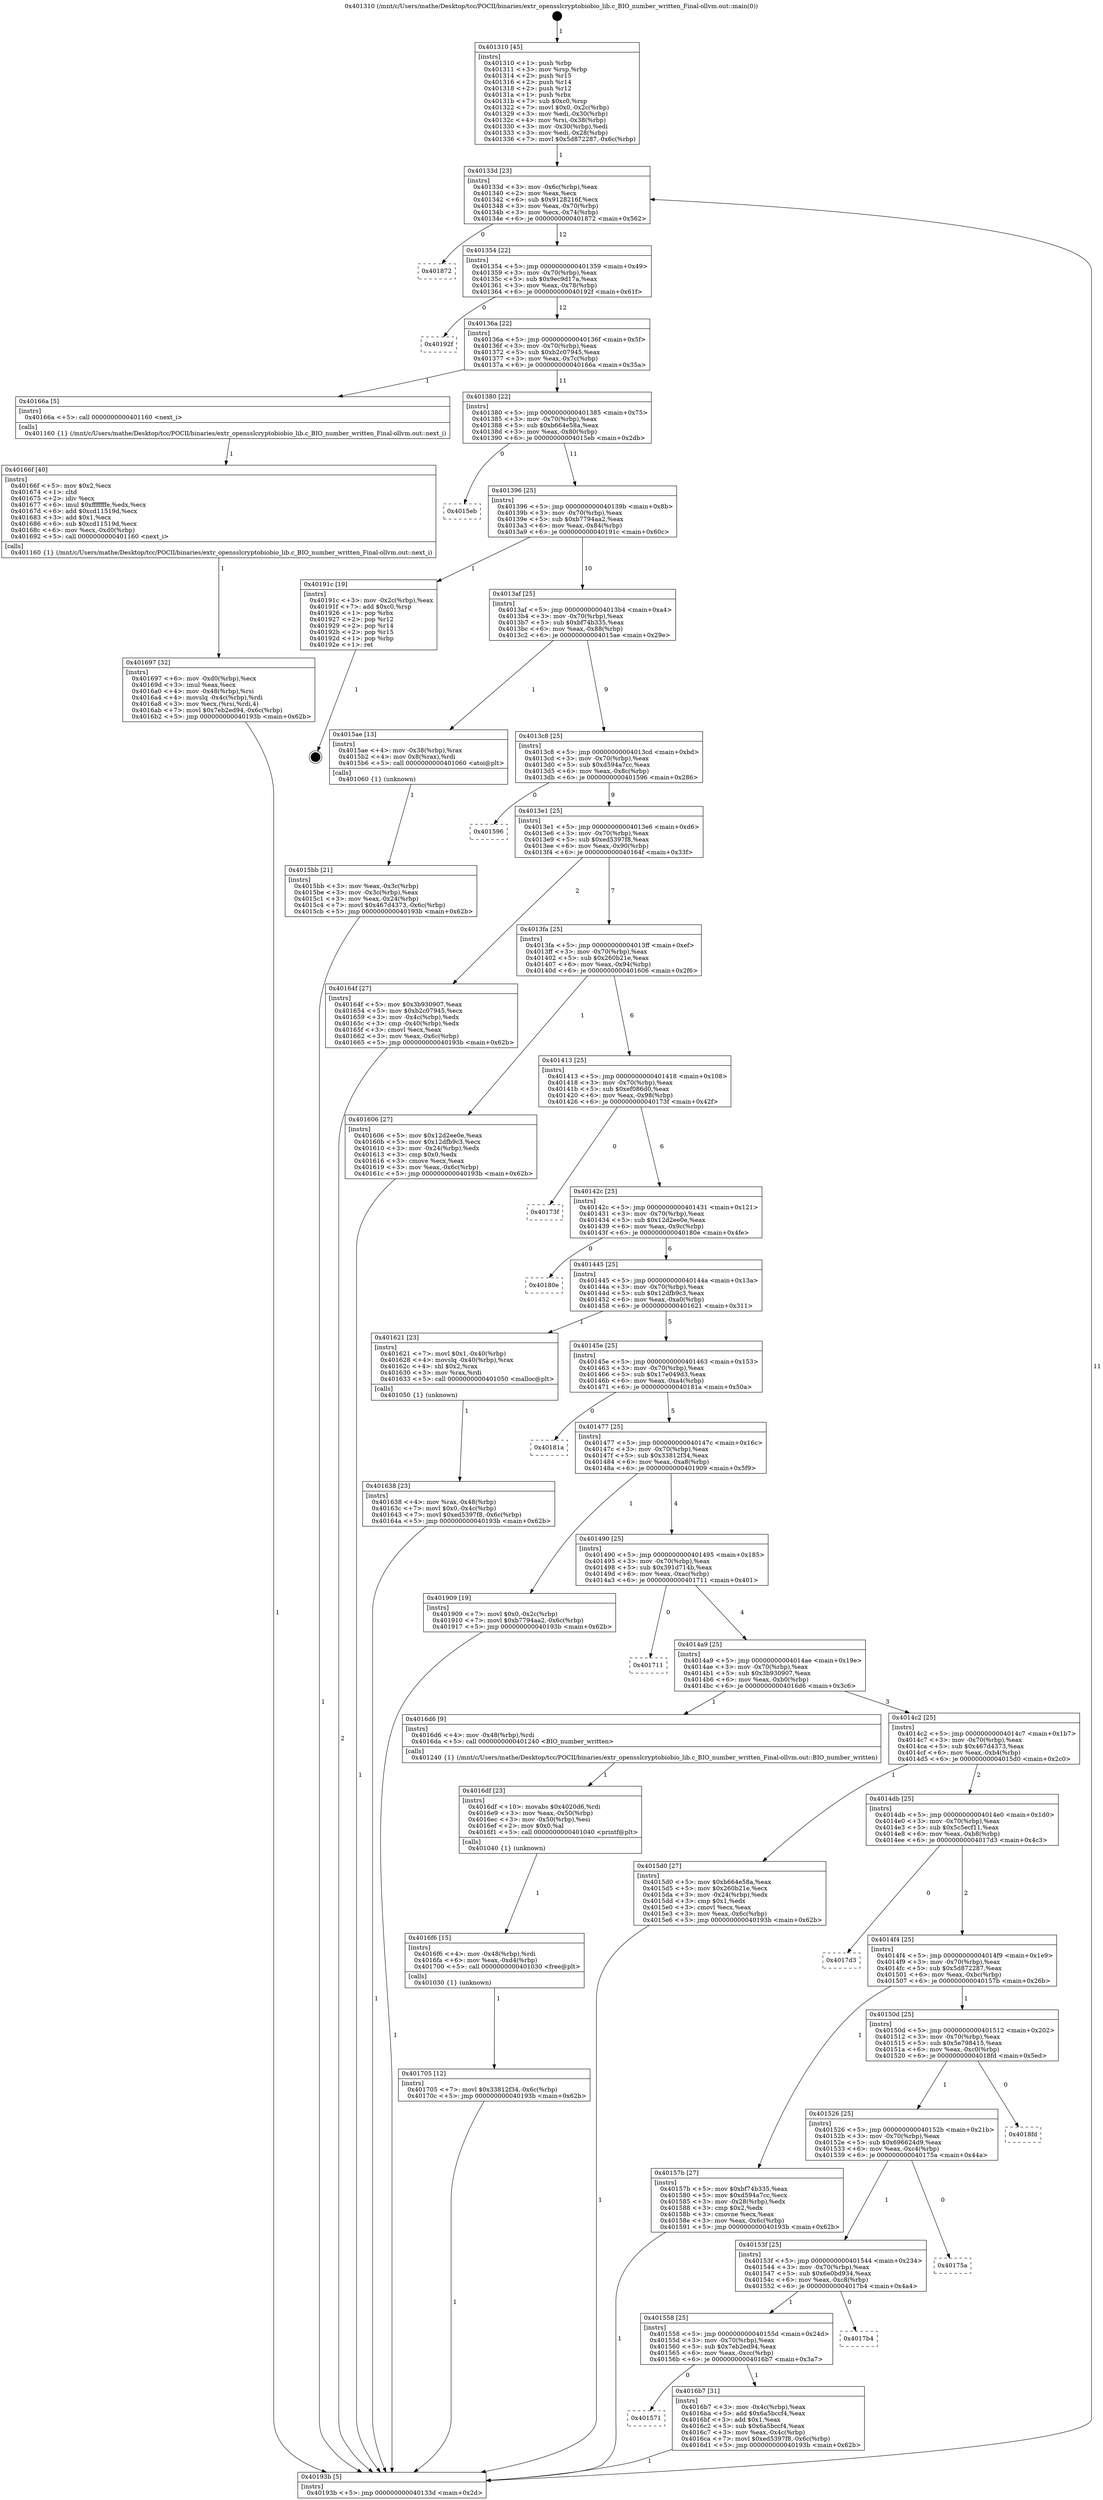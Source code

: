 digraph "0x401310" {
  label = "0x401310 (/mnt/c/Users/mathe/Desktop/tcc/POCII/binaries/extr_opensslcryptobiobio_lib.c_BIO_number_written_Final-ollvm.out::main(0))"
  labelloc = "t"
  node[shape=record]

  Entry [label="",width=0.3,height=0.3,shape=circle,fillcolor=black,style=filled]
  "0x40133d" [label="{
     0x40133d [23]\l
     | [instrs]\l
     &nbsp;&nbsp;0x40133d \<+3\>: mov -0x6c(%rbp),%eax\l
     &nbsp;&nbsp;0x401340 \<+2\>: mov %eax,%ecx\l
     &nbsp;&nbsp;0x401342 \<+6\>: sub $0x9128216f,%ecx\l
     &nbsp;&nbsp;0x401348 \<+3\>: mov %eax,-0x70(%rbp)\l
     &nbsp;&nbsp;0x40134b \<+3\>: mov %ecx,-0x74(%rbp)\l
     &nbsp;&nbsp;0x40134e \<+6\>: je 0000000000401872 \<main+0x562\>\l
  }"]
  "0x401872" [label="{
     0x401872\l
  }", style=dashed]
  "0x401354" [label="{
     0x401354 [22]\l
     | [instrs]\l
     &nbsp;&nbsp;0x401354 \<+5\>: jmp 0000000000401359 \<main+0x49\>\l
     &nbsp;&nbsp;0x401359 \<+3\>: mov -0x70(%rbp),%eax\l
     &nbsp;&nbsp;0x40135c \<+5\>: sub $0x9ec9d17a,%eax\l
     &nbsp;&nbsp;0x401361 \<+3\>: mov %eax,-0x78(%rbp)\l
     &nbsp;&nbsp;0x401364 \<+6\>: je 000000000040192f \<main+0x61f\>\l
  }"]
  Exit [label="",width=0.3,height=0.3,shape=circle,fillcolor=black,style=filled,peripheries=2]
  "0x40192f" [label="{
     0x40192f\l
  }", style=dashed]
  "0x40136a" [label="{
     0x40136a [22]\l
     | [instrs]\l
     &nbsp;&nbsp;0x40136a \<+5\>: jmp 000000000040136f \<main+0x5f\>\l
     &nbsp;&nbsp;0x40136f \<+3\>: mov -0x70(%rbp),%eax\l
     &nbsp;&nbsp;0x401372 \<+5\>: sub $0xb2c07945,%eax\l
     &nbsp;&nbsp;0x401377 \<+3\>: mov %eax,-0x7c(%rbp)\l
     &nbsp;&nbsp;0x40137a \<+6\>: je 000000000040166a \<main+0x35a\>\l
  }"]
  "0x401705" [label="{
     0x401705 [12]\l
     | [instrs]\l
     &nbsp;&nbsp;0x401705 \<+7\>: movl $0x33812f34,-0x6c(%rbp)\l
     &nbsp;&nbsp;0x40170c \<+5\>: jmp 000000000040193b \<main+0x62b\>\l
  }"]
  "0x40166a" [label="{
     0x40166a [5]\l
     | [instrs]\l
     &nbsp;&nbsp;0x40166a \<+5\>: call 0000000000401160 \<next_i\>\l
     | [calls]\l
     &nbsp;&nbsp;0x401160 \{1\} (/mnt/c/Users/mathe/Desktop/tcc/POCII/binaries/extr_opensslcryptobiobio_lib.c_BIO_number_written_Final-ollvm.out::next_i)\l
  }"]
  "0x401380" [label="{
     0x401380 [22]\l
     | [instrs]\l
     &nbsp;&nbsp;0x401380 \<+5\>: jmp 0000000000401385 \<main+0x75\>\l
     &nbsp;&nbsp;0x401385 \<+3\>: mov -0x70(%rbp),%eax\l
     &nbsp;&nbsp;0x401388 \<+5\>: sub $0xb664e58a,%eax\l
     &nbsp;&nbsp;0x40138d \<+3\>: mov %eax,-0x80(%rbp)\l
     &nbsp;&nbsp;0x401390 \<+6\>: je 00000000004015eb \<main+0x2db\>\l
  }"]
  "0x4016f6" [label="{
     0x4016f6 [15]\l
     | [instrs]\l
     &nbsp;&nbsp;0x4016f6 \<+4\>: mov -0x48(%rbp),%rdi\l
     &nbsp;&nbsp;0x4016fa \<+6\>: mov %eax,-0xd4(%rbp)\l
     &nbsp;&nbsp;0x401700 \<+5\>: call 0000000000401030 \<free@plt\>\l
     | [calls]\l
     &nbsp;&nbsp;0x401030 \{1\} (unknown)\l
  }"]
  "0x4015eb" [label="{
     0x4015eb\l
  }", style=dashed]
  "0x401396" [label="{
     0x401396 [25]\l
     | [instrs]\l
     &nbsp;&nbsp;0x401396 \<+5\>: jmp 000000000040139b \<main+0x8b\>\l
     &nbsp;&nbsp;0x40139b \<+3\>: mov -0x70(%rbp),%eax\l
     &nbsp;&nbsp;0x40139e \<+5\>: sub $0xb7794aa2,%eax\l
     &nbsp;&nbsp;0x4013a3 \<+6\>: mov %eax,-0x84(%rbp)\l
     &nbsp;&nbsp;0x4013a9 \<+6\>: je 000000000040191c \<main+0x60c\>\l
  }"]
  "0x4016df" [label="{
     0x4016df [23]\l
     | [instrs]\l
     &nbsp;&nbsp;0x4016df \<+10\>: movabs $0x4020d6,%rdi\l
     &nbsp;&nbsp;0x4016e9 \<+3\>: mov %eax,-0x50(%rbp)\l
     &nbsp;&nbsp;0x4016ec \<+3\>: mov -0x50(%rbp),%esi\l
     &nbsp;&nbsp;0x4016ef \<+2\>: mov $0x0,%al\l
     &nbsp;&nbsp;0x4016f1 \<+5\>: call 0000000000401040 \<printf@plt\>\l
     | [calls]\l
     &nbsp;&nbsp;0x401040 \{1\} (unknown)\l
  }"]
  "0x40191c" [label="{
     0x40191c [19]\l
     | [instrs]\l
     &nbsp;&nbsp;0x40191c \<+3\>: mov -0x2c(%rbp),%eax\l
     &nbsp;&nbsp;0x40191f \<+7\>: add $0xc0,%rsp\l
     &nbsp;&nbsp;0x401926 \<+1\>: pop %rbx\l
     &nbsp;&nbsp;0x401927 \<+2\>: pop %r12\l
     &nbsp;&nbsp;0x401929 \<+2\>: pop %r14\l
     &nbsp;&nbsp;0x40192b \<+2\>: pop %r15\l
     &nbsp;&nbsp;0x40192d \<+1\>: pop %rbp\l
     &nbsp;&nbsp;0x40192e \<+1\>: ret\l
  }"]
  "0x4013af" [label="{
     0x4013af [25]\l
     | [instrs]\l
     &nbsp;&nbsp;0x4013af \<+5\>: jmp 00000000004013b4 \<main+0xa4\>\l
     &nbsp;&nbsp;0x4013b4 \<+3\>: mov -0x70(%rbp),%eax\l
     &nbsp;&nbsp;0x4013b7 \<+5\>: sub $0xbf74b335,%eax\l
     &nbsp;&nbsp;0x4013bc \<+6\>: mov %eax,-0x88(%rbp)\l
     &nbsp;&nbsp;0x4013c2 \<+6\>: je 00000000004015ae \<main+0x29e\>\l
  }"]
  "0x401571" [label="{
     0x401571\l
  }", style=dashed]
  "0x4015ae" [label="{
     0x4015ae [13]\l
     | [instrs]\l
     &nbsp;&nbsp;0x4015ae \<+4\>: mov -0x38(%rbp),%rax\l
     &nbsp;&nbsp;0x4015b2 \<+4\>: mov 0x8(%rax),%rdi\l
     &nbsp;&nbsp;0x4015b6 \<+5\>: call 0000000000401060 \<atoi@plt\>\l
     | [calls]\l
     &nbsp;&nbsp;0x401060 \{1\} (unknown)\l
  }"]
  "0x4013c8" [label="{
     0x4013c8 [25]\l
     | [instrs]\l
     &nbsp;&nbsp;0x4013c8 \<+5\>: jmp 00000000004013cd \<main+0xbd\>\l
     &nbsp;&nbsp;0x4013cd \<+3\>: mov -0x70(%rbp),%eax\l
     &nbsp;&nbsp;0x4013d0 \<+5\>: sub $0xd594a7cc,%eax\l
     &nbsp;&nbsp;0x4013d5 \<+6\>: mov %eax,-0x8c(%rbp)\l
     &nbsp;&nbsp;0x4013db \<+6\>: je 0000000000401596 \<main+0x286\>\l
  }"]
  "0x4016b7" [label="{
     0x4016b7 [31]\l
     | [instrs]\l
     &nbsp;&nbsp;0x4016b7 \<+3\>: mov -0x4c(%rbp),%eax\l
     &nbsp;&nbsp;0x4016ba \<+5\>: add $0x6a5bccf4,%eax\l
     &nbsp;&nbsp;0x4016bf \<+3\>: add $0x1,%eax\l
     &nbsp;&nbsp;0x4016c2 \<+5\>: sub $0x6a5bccf4,%eax\l
     &nbsp;&nbsp;0x4016c7 \<+3\>: mov %eax,-0x4c(%rbp)\l
     &nbsp;&nbsp;0x4016ca \<+7\>: movl $0xed5397f8,-0x6c(%rbp)\l
     &nbsp;&nbsp;0x4016d1 \<+5\>: jmp 000000000040193b \<main+0x62b\>\l
  }"]
  "0x401596" [label="{
     0x401596\l
  }", style=dashed]
  "0x4013e1" [label="{
     0x4013e1 [25]\l
     | [instrs]\l
     &nbsp;&nbsp;0x4013e1 \<+5\>: jmp 00000000004013e6 \<main+0xd6\>\l
     &nbsp;&nbsp;0x4013e6 \<+3\>: mov -0x70(%rbp),%eax\l
     &nbsp;&nbsp;0x4013e9 \<+5\>: sub $0xed5397f8,%eax\l
     &nbsp;&nbsp;0x4013ee \<+6\>: mov %eax,-0x90(%rbp)\l
     &nbsp;&nbsp;0x4013f4 \<+6\>: je 000000000040164f \<main+0x33f\>\l
  }"]
  "0x401558" [label="{
     0x401558 [25]\l
     | [instrs]\l
     &nbsp;&nbsp;0x401558 \<+5\>: jmp 000000000040155d \<main+0x24d\>\l
     &nbsp;&nbsp;0x40155d \<+3\>: mov -0x70(%rbp),%eax\l
     &nbsp;&nbsp;0x401560 \<+5\>: sub $0x7eb2ed94,%eax\l
     &nbsp;&nbsp;0x401565 \<+6\>: mov %eax,-0xcc(%rbp)\l
     &nbsp;&nbsp;0x40156b \<+6\>: je 00000000004016b7 \<main+0x3a7\>\l
  }"]
  "0x40164f" [label="{
     0x40164f [27]\l
     | [instrs]\l
     &nbsp;&nbsp;0x40164f \<+5\>: mov $0x3b930907,%eax\l
     &nbsp;&nbsp;0x401654 \<+5\>: mov $0xb2c07945,%ecx\l
     &nbsp;&nbsp;0x401659 \<+3\>: mov -0x4c(%rbp),%edx\l
     &nbsp;&nbsp;0x40165c \<+3\>: cmp -0x40(%rbp),%edx\l
     &nbsp;&nbsp;0x40165f \<+3\>: cmovl %ecx,%eax\l
     &nbsp;&nbsp;0x401662 \<+3\>: mov %eax,-0x6c(%rbp)\l
     &nbsp;&nbsp;0x401665 \<+5\>: jmp 000000000040193b \<main+0x62b\>\l
  }"]
  "0x4013fa" [label="{
     0x4013fa [25]\l
     | [instrs]\l
     &nbsp;&nbsp;0x4013fa \<+5\>: jmp 00000000004013ff \<main+0xef\>\l
     &nbsp;&nbsp;0x4013ff \<+3\>: mov -0x70(%rbp),%eax\l
     &nbsp;&nbsp;0x401402 \<+5\>: sub $0x260b21e,%eax\l
     &nbsp;&nbsp;0x401407 \<+6\>: mov %eax,-0x94(%rbp)\l
     &nbsp;&nbsp;0x40140d \<+6\>: je 0000000000401606 \<main+0x2f6\>\l
  }"]
  "0x4017b4" [label="{
     0x4017b4\l
  }", style=dashed]
  "0x401606" [label="{
     0x401606 [27]\l
     | [instrs]\l
     &nbsp;&nbsp;0x401606 \<+5\>: mov $0x12d2ee0e,%eax\l
     &nbsp;&nbsp;0x40160b \<+5\>: mov $0x12dfb9c3,%ecx\l
     &nbsp;&nbsp;0x401610 \<+3\>: mov -0x24(%rbp),%edx\l
     &nbsp;&nbsp;0x401613 \<+3\>: cmp $0x0,%edx\l
     &nbsp;&nbsp;0x401616 \<+3\>: cmove %ecx,%eax\l
     &nbsp;&nbsp;0x401619 \<+3\>: mov %eax,-0x6c(%rbp)\l
     &nbsp;&nbsp;0x40161c \<+5\>: jmp 000000000040193b \<main+0x62b\>\l
  }"]
  "0x401413" [label="{
     0x401413 [25]\l
     | [instrs]\l
     &nbsp;&nbsp;0x401413 \<+5\>: jmp 0000000000401418 \<main+0x108\>\l
     &nbsp;&nbsp;0x401418 \<+3\>: mov -0x70(%rbp),%eax\l
     &nbsp;&nbsp;0x40141b \<+5\>: sub $0xef086d0,%eax\l
     &nbsp;&nbsp;0x401420 \<+6\>: mov %eax,-0x98(%rbp)\l
     &nbsp;&nbsp;0x401426 \<+6\>: je 000000000040173f \<main+0x42f\>\l
  }"]
  "0x40153f" [label="{
     0x40153f [25]\l
     | [instrs]\l
     &nbsp;&nbsp;0x40153f \<+5\>: jmp 0000000000401544 \<main+0x234\>\l
     &nbsp;&nbsp;0x401544 \<+3\>: mov -0x70(%rbp),%eax\l
     &nbsp;&nbsp;0x401547 \<+5\>: sub $0x6e0bd934,%eax\l
     &nbsp;&nbsp;0x40154c \<+6\>: mov %eax,-0xc8(%rbp)\l
     &nbsp;&nbsp;0x401552 \<+6\>: je 00000000004017b4 \<main+0x4a4\>\l
  }"]
  "0x40173f" [label="{
     0x40173f\l
  }", style=dashed]
  "0x40142c" [label="{
     0x40142c [25]\l
     | [instrs]\l
     &nbsp;&nbsp;0x40142c \<+5\>: jmp 0000000000401431 \<main+0x121\>\l
     &nbsp;&nbsp;0x401431 \<+3\>: mov -0x70(%rbp),%eax\l
     &nbsp;&nbsp;0x401434 \<+5\>: sub $0x12d2ee0e,%eax\l
     &nbsp;&nbsp;0x401439 \<+6\>: mov %eax,-0x9c(%rbp)\l
     &nbsp;&nbsp;0x40143f \<+6\>: je 000000000040180e \<main+0x4fe\>\l
  }"]
  "0x40175a" [label="{
     0x40175a\l
  }", style=dashed]
  "0x40180e" [label="{
     0x40180e\l
  }", style=dashed]
  "0x401445" [label="{
     0x401445 [25]\l
     | [instrs]\l
     &nbsp;&nbsp;0x401445 \<+5\>: jmp 000000000040144a \<main+0x13a\>\l
     &nbsp;&nbsp;0x40144a \<+3\>: mov -0x70(%rbp),%eax\l
     &nbsp;&nbsp;0x40144d \<+5\>: sub $0x12dfb9c3,%eax\l
     &nbsp;&nbsp;0x401452 \<+6\>: mov %eax,-0xa0(%rbp)\l
     &nbsp;&nbsp;0x401458 \<+6\>: je 0000000000401621 \<main+0x311\>\l
  }"]
  "0x401526" [label="{
     0x401526 [25]\l
     | [instrs]\l
     &nbsp;&nbsp;0x401526 \<+5\>: jmp 000000000040152b \<main+0x21b\>\l
     &nbsp;&nbsp;0x40152b \<+3\>: mov -0x70(%rbp),%eax\l
     &nbsp;&nbsp;0x40152e \<+5\>: sub $0x696624d9,%eax\l
     &nbsp;&nbsp;0x401533 \<+6\>: mov %eax,-0xc4(%rbp)\l
     &nbsp;&nbsp;0x401539 \<+6\>: je 000000000040175a \<main+0x44a\>\l
  }"]
  "0x401621" [label="{
     0x401621 [23]\l
     | [instrs]\l
     &nbsp;&nbsp;0x401621 \<+7\>: movl $0x1,-0x40(%rbp)\l
     &nbsp;&nbsp;0x401628 \<+4\>: movslq -0x40(%rbp),%rax\l
     &nbsp;&nbsp;0x40162c \<+4\>: shl $0x2,%rax\l
     &nbsp;&nbsp;0x401630 \<+3\>: mov %rax,%rdi\l
     &nbsp;&nbsp;0x401633 \<+5\>: call 0000000000401050 \<malloc@plt\>\l
     | [calls]\l
     &nbsp;&nbsp;0x401050 \{1\} (unknown)\l
  }"]
  "0x40145e" [label="{
     0x40145e [25]\l
     | [instrs]\l
     &nbsp;&nbsp;0x40145e \<+5\>: jmp 0000000000401463 \<main+0x153\>\l
     &nbsp;&nbsp;0x401463 \<+3\>: mov -0x70(%rbp),%eax\l
     &nbsp;&nbsp;0x401466 \<+5\>: sub $0x17e049d3,%eax\l
     &nbsp;&nbsp;0x40146b \<+6\>: mov %eax,-0xa4(%rbp)\l
     &nbsp;&nbsp;0x401471 \<+6\>: je 000000000040181a \<main+0x50a\>\l
  }"]
  "0x4018fd" [label="{
     0x4018fd\l
  }", style=dashed]
  "0x40181a" [label="{
     0x40181a\l
  }", style=dashed]
  "0x401477" [label="{
     0x401477 [25]\l
     | [instrs]\l
     &nbsp;&nbsp;0x401477 \<+5\>: jmp 000000000040147c \<main+0x16c\>\l
     &nbsp;&nbsp;0x40147c \<+3\>: mov -0x70(%rbp),%eax\l
     &nbsp;&nbsp;0x40147f \<+5\>: sub $0x33812f34,%eax\l
     &nbsp;&nbsp;0x401484 \<+6\>: mov %eax,-0xa8(%rbp)\l
     &nbsp;&nbsp;0x40148a \<+6\>: je 0000000000401909 \<main+0x5f9\>\l
  }"]
  "0x401697" [label="{
     0x401697 [32]\l
     | [instrs]\l
     &nbsp;&nbsp;0x401697 \<+6\>: mov -0xd0(%rbp),%ecx\l
     &nbsp;&nbsp;0x40169d \<+3\>: imul %eax,%ecx\l
     &nbsp;&nbsp;0x4016a0 \<+4\>: mov -0x48(%rbp),%rsi\l
     &nbsp;&nbsp;0x4016a4 \<+4\>: movslq -0x4c(%rbp),%rdi\l
     &nbsp;&nbsp;0x4016a8 \<+3\>: mov %ecx,(%rsi,%rdi,4)\l
     &nbsp;&nbsp;0x4016ab \<+7\>: movl $0x7eb2ed94,-0x6c(%rbp)\l
     &nbsp;&nbsp;0x4016b2 \<+5\>: jmp 000000000040193b \<main+0x62b\>\l
  }"]
  "0x401909" [label="{
     0x401909 [19]\l
     | [instrs]\l
     &nbsp;&nbsp;0x401909 \<+7\>: movl $0x0,-0x2c(%rbp)\l
     &nbsp;&nbsp;0x401910 \<+7\>: movl $0xb7794aa2,-0x6c(%rbp)\l
     &nbsp;&nbsp;0x401917 \<+5\>: jmp 000000000040193b \<main+0x62b\>\l
  }"]
  "0x401490" [label="{
     0x401490 [25]\l
     | [instrs]\l
     &nbsp;&nbsp;0x401490 \<+5\>: jmp 0000000000401495 \<main+0x185\>\l
     &nbsp;&nbsp;0x401495 \<+3\>: mov -0x70(%rbp),%eax\l
     &nbsp;&nbsp;0x401498 \<+5\>: sub $0x391d714b,%eax\l
     &nbsp;&nbsp;0x40149d \<+6\>: mov %eax,-0xac(%rbp)\l
     &nbsp;&nbsp;0x4014a3 \<+6\>: je 0000000000401711 \<main+0x401\>\l
  }"]
  "0x40166f" [label="{
     0x40166f [40]\l
     | [instrs]\l
     &nbsp;&nbsp;0x40166f \<+5\>: mov $0x2,%ecx\l
     &nbsp;&nbsp;0x401674 \<+1\>: cltd\l
     &nbsp;&nbsp;0x401675 \<+2\>: idiv %ecx\l
     &nbsp;&nbsp;0x401677 \<+6\>: imul $0xfffffffe,%edx,%ecx\l
     &nbsp;&nbsp;0x40167d \<+6\>: add $0xcd11519d,%ecx\l
     &nbsp;&nbsp;0x401683 \<+3\>: add $0x1,%ecx\l
     &nbsp;&nbsp;0x401686 \<+6\>: sub $0xcd11519d,%ecx\l
     &nbsp;&nbsp;0x40168c \<+6\>: mov %ecx,-0xd0(%rbp)\l
     &nbsp;&nbsp;0x401692 \<+5\>: call 0000000000401160 \<next_i\>\l
     | [calls]\l
     &nbsp;&nbsp;0x401160 \{1\} (/mnt/c/Users/mathe/Desktop/tcc/POCII/binaries/extr_opensslcryptobiobio_lib.c_BIO_number_written_Final-ollvm.out::next_i)\l
  }"]
  "0x401711" [label="{
     0x401711\l
  }", style=dashed]
  "0x4014a9" [label="{
     0x4014a9 [25]\l
     | [instrs]\l
     &nbsp;&nbsp;0x4014a9 \<+5\>: jmp 00000000004014ae \<main+0x19e\>\l
     &nbsp;&nbsp;0x4014ae \<+3\>: mov -0x70(%rbp),%eax\l
     &nbsp;&nbsp;0x4014b1 \<+5\>: sub $0x3b930907,%eax\l
     &nbsp;&nbsp;0x4014b6 \<+6\>: mov %eax,-0xb0(%rbp)\l
     &nbsp;&nbsp;0x4014bc \<+6\>: je 00000000004016d6 \<main+0x3c6\>\l
  }"]
  "0x401638" [label="{
     0x401638 [23]\l
     | [instrs]\l
     &nbsp;&nbsp;0x401638 \<+4\>: mov %rax,-0x48(%rbp)\l
     &nbsp;&nbsp;0x40163c \<+7\>: movl $0x0,-0x4c(%rbp)\l
     &nbsp;&nbsp;0x401643 \<+7\>: movl $0xed5397f8,-0x6c(%rbp)\l
     &nbsp;&nbsp;0x40164a \<+5\>: jmp 000000000040193b \<main+0x62b\>\l
  }"]
  "0x4016d6" [label="{
     0x4016d6 [9]\l
     | [instrs]\l
     &nbsp;&nbsp;0x4016d6 \<+4\>: mov -0x48(%rbp),%rdi\l
     &nbsp;&nbsp;0x4016da \<+5\>: call 0000000000401240 \<BIO_number_written\>\l
     | [calls]\l
     &nbsp;&nbsp;0x401240 \{1\} (/mnt/c/Users/mathe/Desktop/tcc/POCII/binaries/extr_opensslcryptobiobio_lib.c_BIO_number_written_Final-ollvm.out::BIO_number_written)\l
  }"]
  "0x4014c2" [label="{
     0x4014c2 [25]\l
     | [instrs]\l
     &nbsp;&nbsp;0x4014c2 \<+5\>: jmp 00000000004014c7 \<main+0x1b7\>\l
     &nbsp;&nbsp;0x4014c7 \<+3\>: mov -0x70(%rbp),%eax\l
     &nbsp;&nbsp;0x4014ca \<+5\>: sub $0x467d4373,%eax\l
     &nbsp;&nbsp;0x4014cf \<+6\>: mov %eax,-0xb4(%rbp)\l
     &nbsp;&nbsp;0x4014d5 \<+6\>: je 00000000004015d0 \<main+0x2c0\>\l
  }"]
  "0x4015bb" [label="{
     0x4015bb [21]\l
     | [instrs]\l
     &nbsp;&nbsp;0x4015bb \<+3\>: mov %eax,-0x3c(%rbp)\l
     &nbsp;&nbsp;0x4015be \<+3\>: mov -0x3c(%rbp),%eax\l
     &nbsp;&nbsp;0x4015c1 \<+3\>: mov %eax,-0x24(%rbp)\l
     &nbsp;&nbsp;0x4015c4 \<+7\>: movl $0x467d4373,-0x6c(%rbp)\l
     &nbsp;&nbsp;0x4015cb \<+5\>: jmp 000000000040193b \<main+0x62b\>\l
  }"]
  "0x4015d0" [label="{
     0x4015d0 [27]\l
     | [instrs]\l
     &nbsp;&nbsp;0x4015d0 \<+5\>: mov $0xb664e58a,%eax\l
     &nbsp;&nbsp;0x4015d5 \<+5\>: mov $0x260b21e,%ecx\l
     &nbsp;&nbsp;0x4015da \<+3\>: mov -0x24(%rbp),%edx\l
     &nbsp;&nbsp;0x4015dd \<+3\>: cmp $0x1,%edx\l
     &nbsp;&nbsp;0x4015e0 \<+3\>: cmovl %ecx,%eax\l
     &nbsp;&nbsp;0x4015e3 \<+3\>: mov %eax,-0x6c(%rbp)\l
     &nbsp;&nbsp;0x4015e6 \<+5\>: jmp 000000000040193b \<main+0x62b\>\l
  }"]
  "0x4014db" [label="{
     0x4014db [25]\l
     | [instrs]\l
     &nbsp;&nbsp;0x4014db \<+5\>: jmp 00000000004014e0 \<main+0x1d0\>\l
     &nbsp;&nbsp;0x4014e0 \<+3\>: mov -0x70(%rbp),%eax\l
     &nbsp;&nbsp;0x4014e3 \<+5\>: sub $0x5c5ecf11,%eax\l
     &nbsp;&nbsp;0x4014e8 \<+6\>: mov %eax,-0xb8(%rbp)\l
     &nbsp;&nbsp;0x4014ee \<+6\>: je 00000000004017d3 \<main+0x4c3\>\l
  }"]
  "0x401310" [label="{
     0x401310 [45]\l
     | [instrs]\l
     &nbsp;&nbsp;0x401310 \<+1\>: push %rbp\l
     &nbsp;&nbsp;0x401311 \<+3\>: mov %rsp,%rbp\l
     &nbsp;&nbsp;0x401314 \<+2\>: push %r15\l
     &nbsp;&nbsp;0x401316 \<+2\>: push %r14\l
     &nbsp;&nbsp;0x401318 \<+2\>: push %r12\l
     &nbsp;&nbsp;0x40131a \<+1\>: push %rbx\l
     &nbsp;&nbsp;0x40131b \<+7\>: sub $0xc0,%rsp\l
     &nbsp;&nbsp;0x401322 \<+7\>: movl $0x0,-0x2c(%rbp)\l
     &nbsp;&nbsp;0x401329 \<+3\>: mov %edi,-0x30(%rbp)\l
     &nbsp;&nbsp;0x40132c \<+4\>: mov %rsi,-0x38(%rbp)\l
     &nbsp;&nbsp;0x401330 \<+3\>: mov -0x30(%rbp),%edi\l
     &nbsp;&nbsp;0x401333 \<+3\>: mov %edi,-0x28(%rbp)\l
     &nbsp;&nbsp;0x401336 \<+7\>: movl $0x5d872287,-0x6c(%rbp)\l
  }"]
  "0x4017d3" [label="{
     0x4017d3\l
  }", style=dashed]
  "0x4014f4" [label="{
     0x4014f4 [25]\l
     | [instrs]\l
     &nbsp;&nbsp;0x4014f4 \<+5\>: jmp 00000000004014f9 \<main+0x1e9\>\l
     &nbsp;&nbsp;0x4014f9 \<+3\>: mov -0x70(%rbp),%eax\l
     &nbsp;&nbsp;0x4014fc \<+5\>: sub $0x5d872287,%eax\l
     &nbsp;&nbsp;0x401501 \<+6\>: mov %eax,-0xbc(%rbp)\l
     &nbsp;&nbsp;0x401507 \<+6\>: je 000000000040157b \<main+0x26b\>\l
  }"]
  "0x40193b" [label="{
     0x40193b [5]\l
     | [instrs]\l
     &nbsp;&nbsp;0x40193b \<+5\>: jmp 000000000040133d \<main+0x2d\>\l
  }"]
  "0x40157b" [label="{
     0x40157b [27]\l
     | [instrs]\l
     &nbsp;&nbsp;0x40157b \<+5\>: mov $0xbf74b335,%eax\l
     &nbsp;&nbsp;0x401580 \<+5\>: mov $0xd594a7cc,%ecx\l
     &nbsp;&nbsp;0x401585 \<+3\>: mov -0x28(%rbp),%edx\l
     &nbsp;&nbsp;0x401588 \<+3\>: cmp $0x2,%edx\l
     &nbsp;&nbsp;0x40158b \<+3\>: cmovne %ecx,%eax\l
     &nbsp;&nbsp;0x40158e \<+3\>: mov %eax,-0x6c(%rbp)\l
     &nbsp;&nbsp;0x401591 \<+5\>: jmp 000000000040193b \<main+0x62b\>\l
  }"]
  "0x40150d" [label="{
     0x40150d [25]\l
     | [instrs]\l
     &nbsp;&nbsp;0x40150d \<+5\>: jmp 0000000000401512 \<main+0x202\>\l
     &nbsp;&nbsp;0x401512 \<+3\>: mov -0x70(%rbp),%eax\l
     &nbsp;&nbsp;0x401515 \<+5\>: sub $0x5e798415,%eax\l
     &nbsp;&nbsp;0x40151a \<+6\>: mov %eax,-0xc0(%rbp)\l
     &nbsp;&nbsp;0x401520 \<+6\>: je 00000000004018fd \<main+0x5ed\>\l
  }"]
  Entry -> "0x401310" [label=" 1"]
  "0x40133d" -> "0x401872" [label=" 0"]
  "0x40133d" -> "0x401354" [label=" 12"]
  "0x40191c" -> Exit [label=" 1"]
  "0x401354" -> "0x40192f" [label=" 0"]
  "0x401354" -> "0x40136a" [label=" 12"]
  "0x401909" -> "0x40193b" [label=" 1"]
  "0x40136a" -> "0x40166a" [label=" 1"]
  "0x40136a" -> "0x401380" [label=" 11"]
  "0x401705" -> "0x40193b" [label=" 1"]
  "0x401380" -> "0x4015eb" [label=" 0"]
  "0x401380" -> "0x401396" [label=" 11"]
  "0x4016f6" -> "0x401705" [label=" 1"]
  "0x401396" -> "0x40191c" [label=" 1"]
  "0x401396" -> "0x4013af" [label=" 10"]
  "0x4016df" -> "0x4016f6" [label=" 1"]
  "0x4013af" -> "0x4015ae" [label=" 1"]
  "0x4013af" -> "0x4013c8" [label=" 9"]
  "0x4016d6" -> "0x4016df" [label=" 1"]
  "0x4013c8" -> "0x401596" [label=" 0"]
  "0x4013c8" -> "0x4013e1" [label=" 9"]
  "0x4016b7" -> "0x40193b" [label=" 1"]
  "0x4013e1" -> "0x40164f" [label=" 2"]
  "0x4013e1" -> "0x4013fa" [label=" 7"]
  "0x401558" -> "0x4016b7" [label=" 1"]
  "0x4013fa" -> "0x401606" [label=" 1"]
  "0x4013fa" -> "0x401413" [label=" 6"]
  "0x401558" -> "0x401571" [label=" 0"]
  "0x401413" -> "0x40173f" [label=" 0"]
  "0x401413" -> "0x40142c" [label=" 6"]
  "0x40153f" -> "0x4017b4" [label=" 0"]
  "0x40142c" -> "0x40180e" [label=" 0"]
  "0x40142c" -> "0x401445" [label=" 6"]
  "0x40153f" -> "0x401558" [label=" 1"]
  "0x401445" -> "0x401621" [label=" 1"]
  "0x401445" -> "0x40145e" [label=" 5"]
  "0x401526" -> "0x40175a" [label=" 0"]
  "0x40145e" -> "0x40181a" [label=" 0"]
  "0x40145e" -> "0x401477" [label=" 5"]
  "0x401526" -> "0x40153f" [label=" 1"]
  "0x401477" -> "0x401909" [label=" 1"]
  "0x401477" -> "0x401490" [label=" 4"]
  "0x40150d" -> "0x4018fd" [label=" 0"]
  "0x401490" -> "0x401711" [label=" 0"]
  "0x401490" -> "0x4014a9" [label=" 4"]
  "0x40150d" -> "0x401526" [label=" 1"]
  "0x4014a9" -> "0x4016d6" [label=" 1"]
  "0x4014a9" -> "0x4014c2" [label=" 3"]
  "0x401697" -> "0x40193b" [label=" 1"]
  "0x4014c2" -> "0x4015d0" [label=" 1"]
  "0x4014c2" -> "0x4014db" [label=" 2"]
  "0x40166f" -> "0x401697" [label=" 1"]
  "0x4014db" -> "0x4017d3" [label=" 0"]
  "0x4014db" -> "0x4014f4" [label=" 2"]
  "0x40166a" -> "0x40166f" [label=" 1"]
  "0x4014f4" -> "0x40157b" [label=" 1"]
  "0x4014f4" -> "0x40150d" [label=" 1"]
  "0x40157b" -> "0x40193b" [label=" 1"]
  "0x401310" -> "0x40133d" [label=" 1"]
  "0x40193b" -> "0x40133d" [label=" 11"]
  "0x4015ae" -> "0x4015bb" [label=" 1"]
  "0x4015bb" -> "0x40193b" [label=" 1"]
  "0x4015d0" -> "0x40193b" [label=" 1"]
  "0x401606" -> "0x40193b" [label=" 1"]
  "0x401621" -> "0x401638" [label=" 1"]
  "0x401638" -> "0x40193b" [label=" 1"]
  "0x40164f" -> "0x40193b" [label=" 2"]
}
